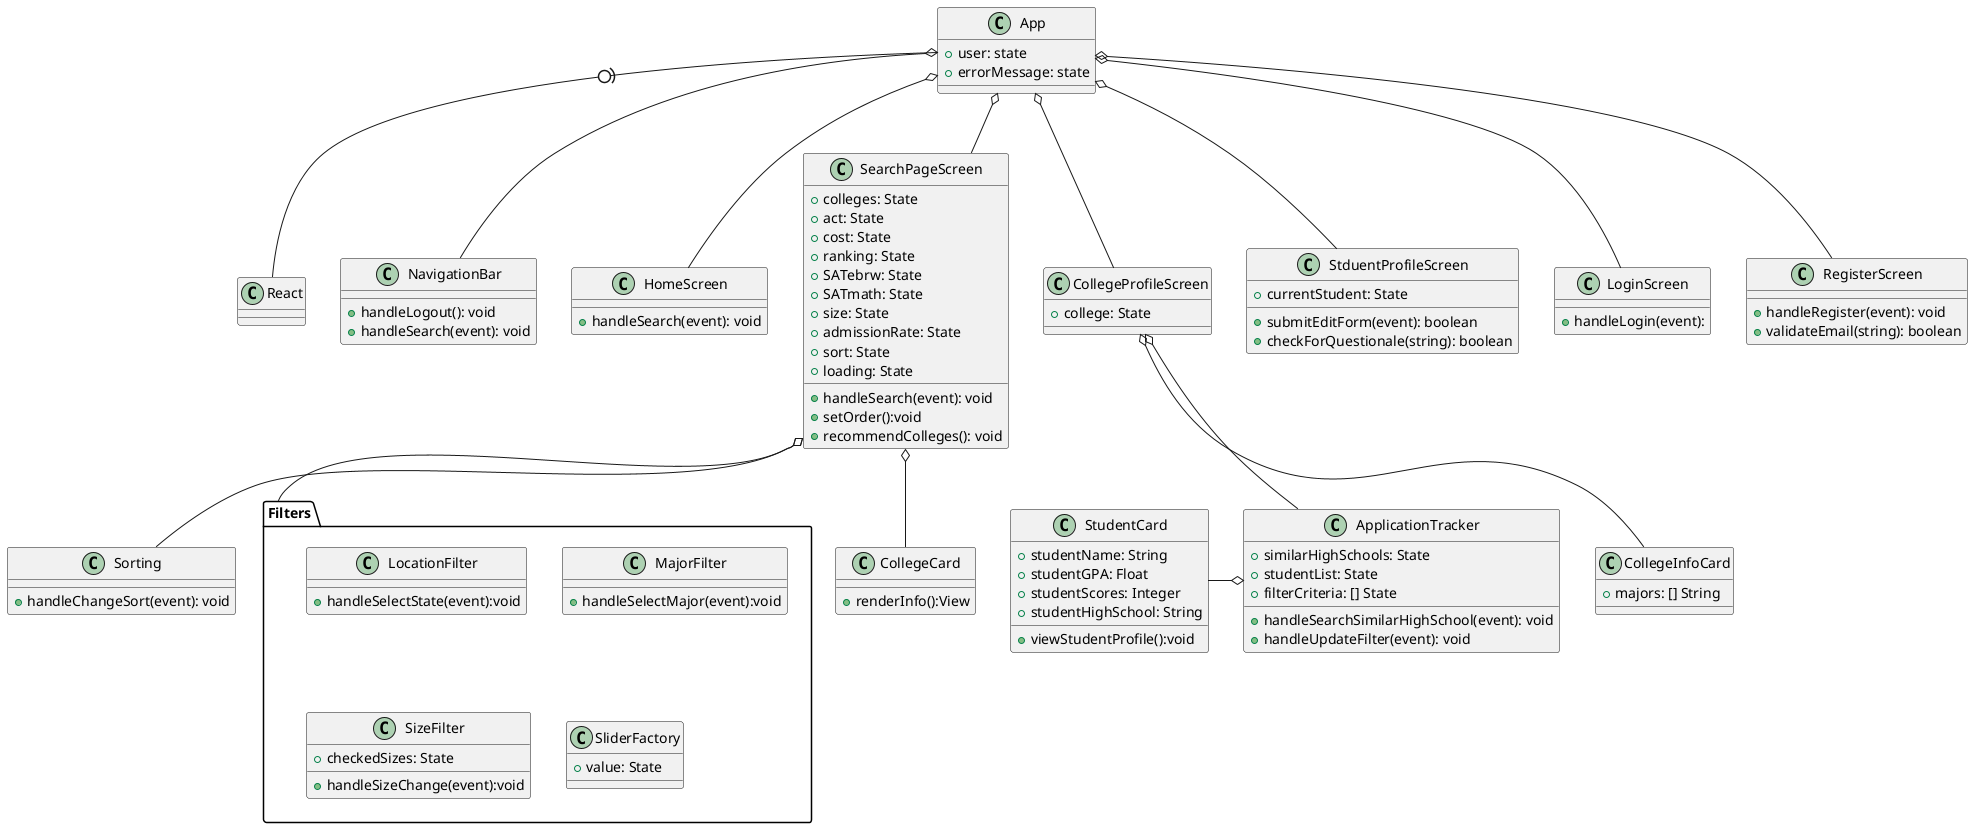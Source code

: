 @startuml
'left to right direction

class App{
    +user: state
    +errorMessage: state
}
class "React"{
}
App -(0- "React"


class NavigationBar{
    +handleLogout(): void
    +handleSearch(event): void
}

class HomeScreen{
    +handleSearch(event): void
}

class SearchPageScreen{
    +colleges: State
    +act: State
    +cost: State
    +ranking: State
    +SATebrw: State
    +SATmath: State
    +size: State
    +admissionRate: State
    +sort: State
    +loading: State
    +handleSearch(event): void
    +setOrder():void
    +recommendColleges(): void
}

class CollegeCard{
    +renderInfo():View
}
class Sorting{
    +handleChangeSort(event): void
}

package Filters{
    class LocationFilter{
        +handleSelectState(event):void
    }
    class MajorFilter{
        +handleSelectMajor(event):void
    }
    class SizeFilter{
        +checkedSizes: State
        +handleSizeChange(event):void
    } 
    class SliderFactory{
        +value: State
    }
}

SearchPageScreen o-- CollegeCard
SearchPageScreen o-- Sorting
SearchPageScreen o-- Filters


class CollegeProfileScreen{
    +college: State
} 

class CollegeInfoCard{
    +majors: [] String
}

class ApplicationTracker{
    +similarHighSchools: State
    +studentList: State
    +filterCriteria: [] State
    +handleSearchSimilarHighSchool(event): void
    +handleUpdateFilter(event): void
}

CollegeProfileScreen o-- ApplicationTracker
CollegeProfileScreen o-- CollegeInfoCard

class StudentCard{
    +studentName: String    
    +studentGPA: Float
    +studentScores: Integer
    +studentHighSchool: String
    +viewStudentProfile():void
}

StudentCard -o ApplicationTracker


class StduentProfileScreen{
    +currentStudent: State
    +submitEditForm(event): boolean
    +checkForQuestionale(string): boolean
}

class LoginScreen{
    +handleLogin(event): 
} 

class RegisterScreen{
    +handleRegister(event): void
    +validateEmail(string): boolean
}

App o-- NavigationBar
App o-- HomeScreen
App o-- StduentProfileScreen
App o-- SearchPageScreen
App o-- CollegeProfileScreen
App o-- LoginScreen
App o-- RegisterScreen



@enduml